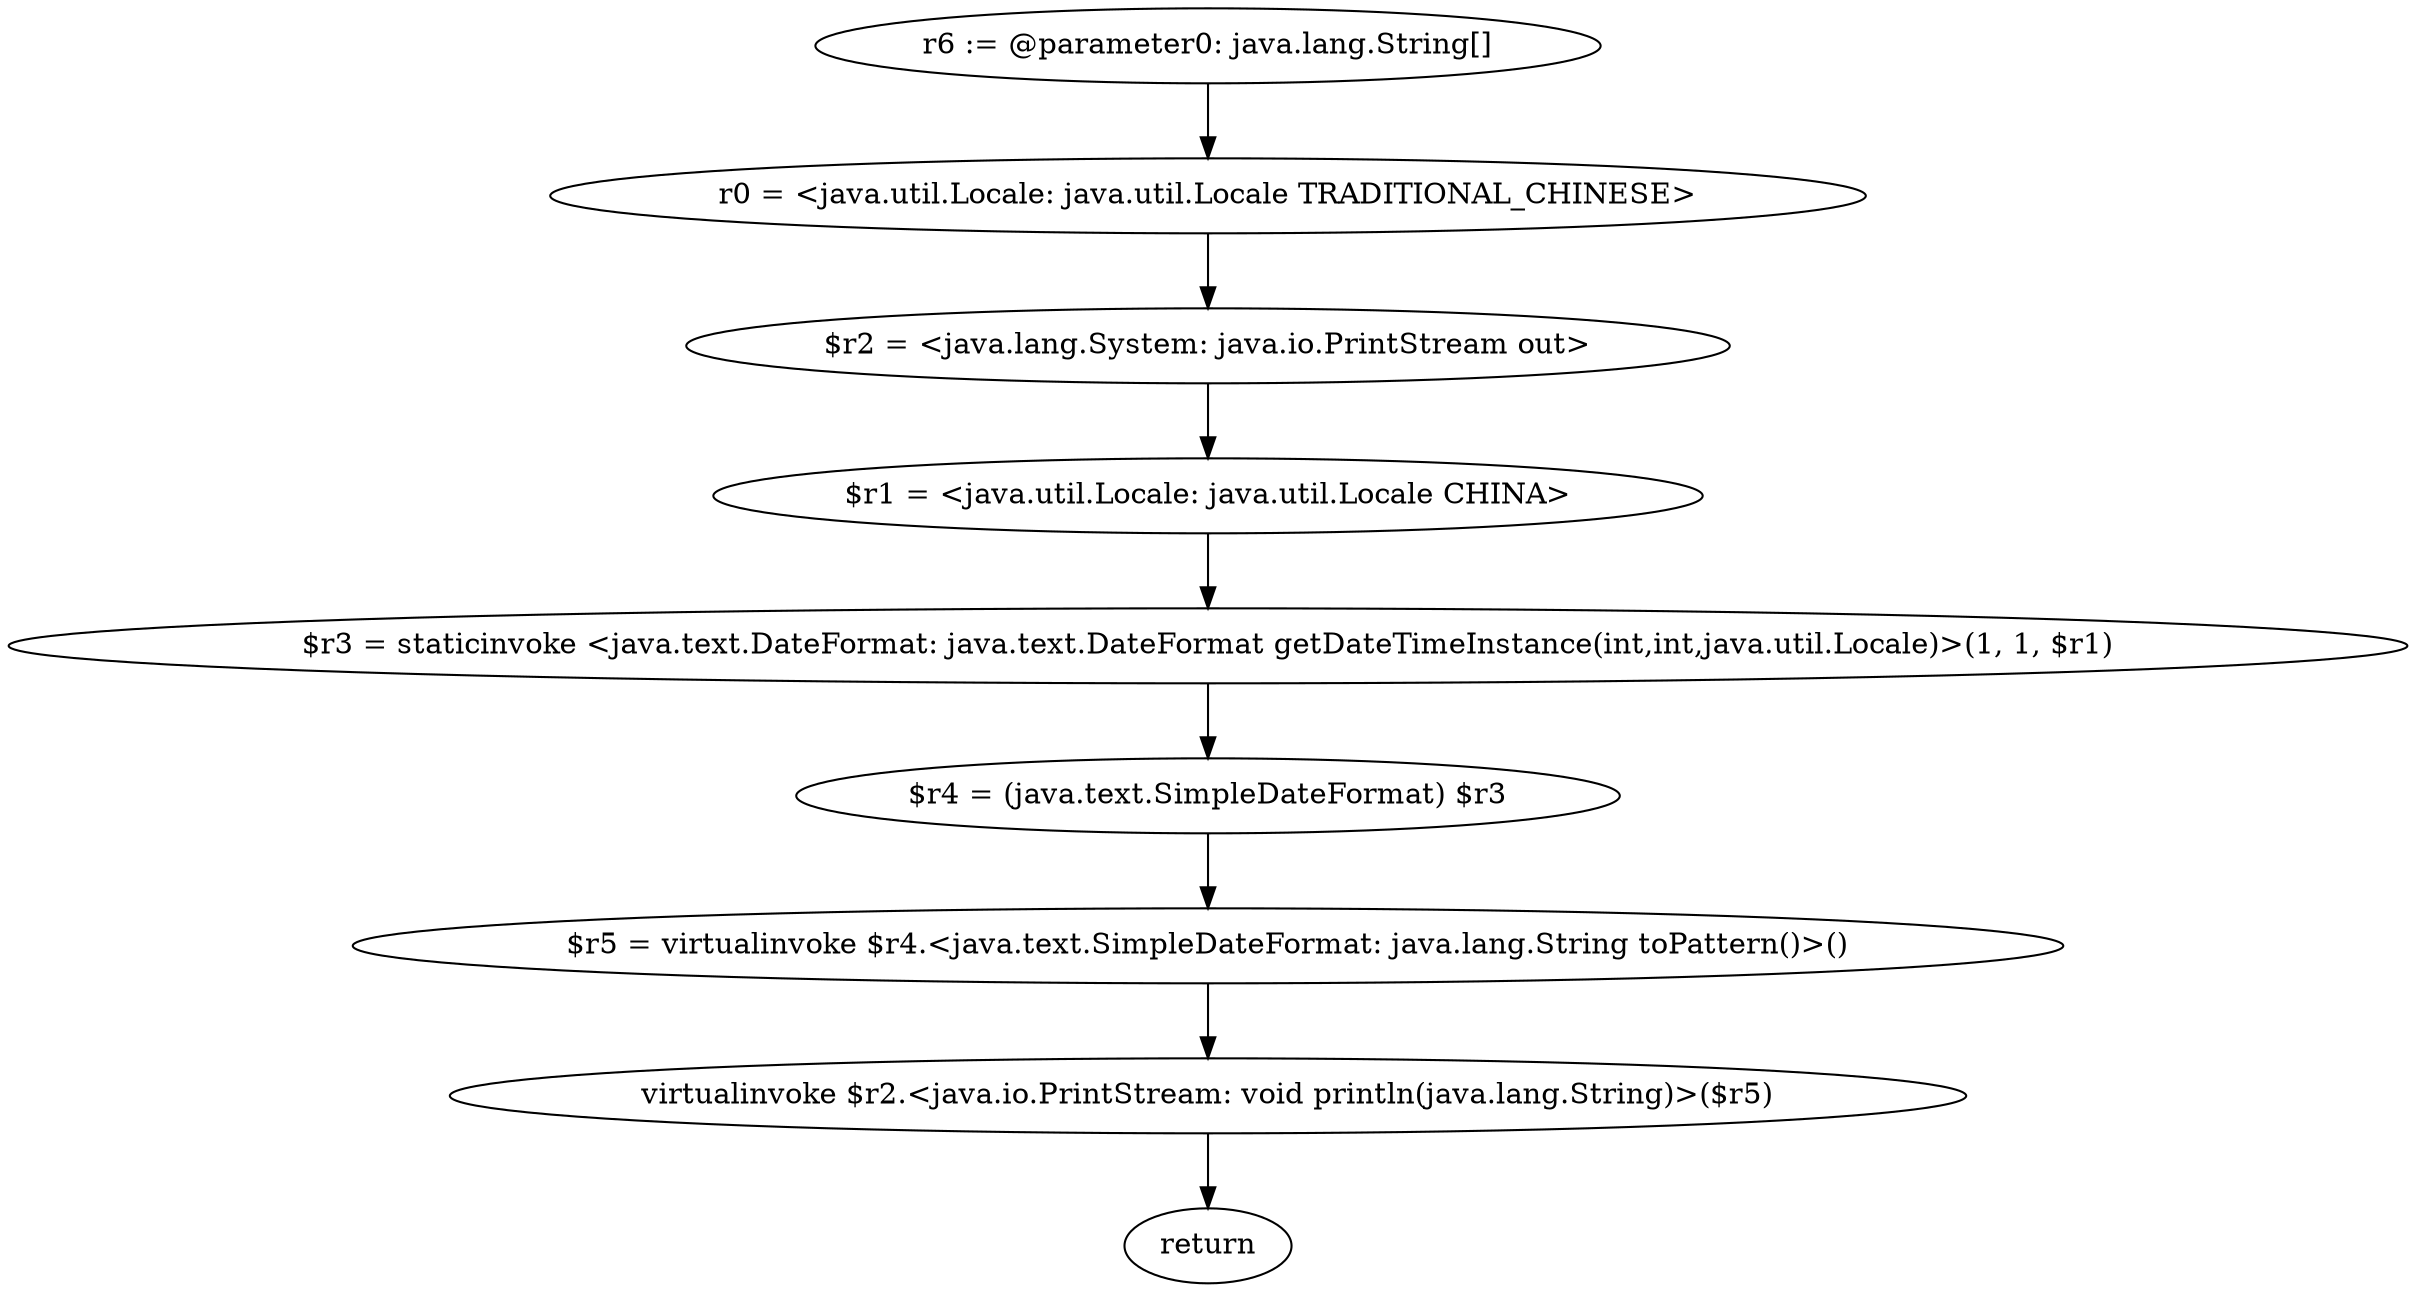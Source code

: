 digraph "unitGraph" {
    "r6 := @parameter0: java.lang.String[]"
    "r0 = <java.util.Locale: java.util.Locale TRADITIONAL_CHINESE>"
    "$r2 = <java.lang.System: java.io.PrintStream out>"
    "$r1 = <java.util.Locale: java.util.Locale CHINA>"
    "$r3 = staticinvoke <java.text.DateFormat: java.text.DateFormat getDateTimeInstance(int,int,java.util.Locale)>(1, 1, $r1)"
    "$r4 = (java.text.SimpleDateFormat) $r3"
    "$r5 = virtualinvoke $r4.<java.text.SimpleDateFormat: java.lang.String toPattern()>()"
    "virtualinvoke $r2.<java.io.PrintStream: void println(java.lang.String)>($r5)"
    "return"
    "r6 := @parameter0: java.lang.String[]"->"r0 = <java.util.Locale: java.util.Locale TRADITIONAL_CHINESE>";
    "r0 = <java.util.Locale: java.util.Locale TRADITIONAL_CHINESE>"->"$r2 = <java.lang.System: java.io.PrintStream out>";
    "$r2 = <java.lang.System: java.io.PrintStream out>"->"$r1 = <java.util.Locale: java.util.Locale CHINA>";
    "$r1 = <java.util.Locale: java.util.Locale CHINA>"->"$r3 = staticinvoke <java.text.DateFormat: java.text.DateFormat getDateTimeInstance(int,int,java.util.Locale)>(1, 1, $r1)";
    "$r3 = staticinvoke <java.text.DateFormat: java.text.DateFormat getDateTimeInstance(int,int,java.util.Locale)>(1, 1, $r1)"->"$r4 = (java.text.SimpleDateFormat) $r3";
    "$r4 = (java.text.SimpleDateFormat) $r3"->"$r5 = virtualinvoke $r4.<java.text.SimpleDateFormat: java.lang.String toPattern()>()";
    "$r5 = virtualinvoke $r4.<java.text.SimpleDateFormat: java.lang.String toPattern()>()"->"virtualinvoke $r2.<java.io.PrintStream: void println(java.lang.String)>($r5)";
    "virtualinvoke $r2.<java.io.PrintStream: void println(java.lang.String)>($r5)"->"return";
}
